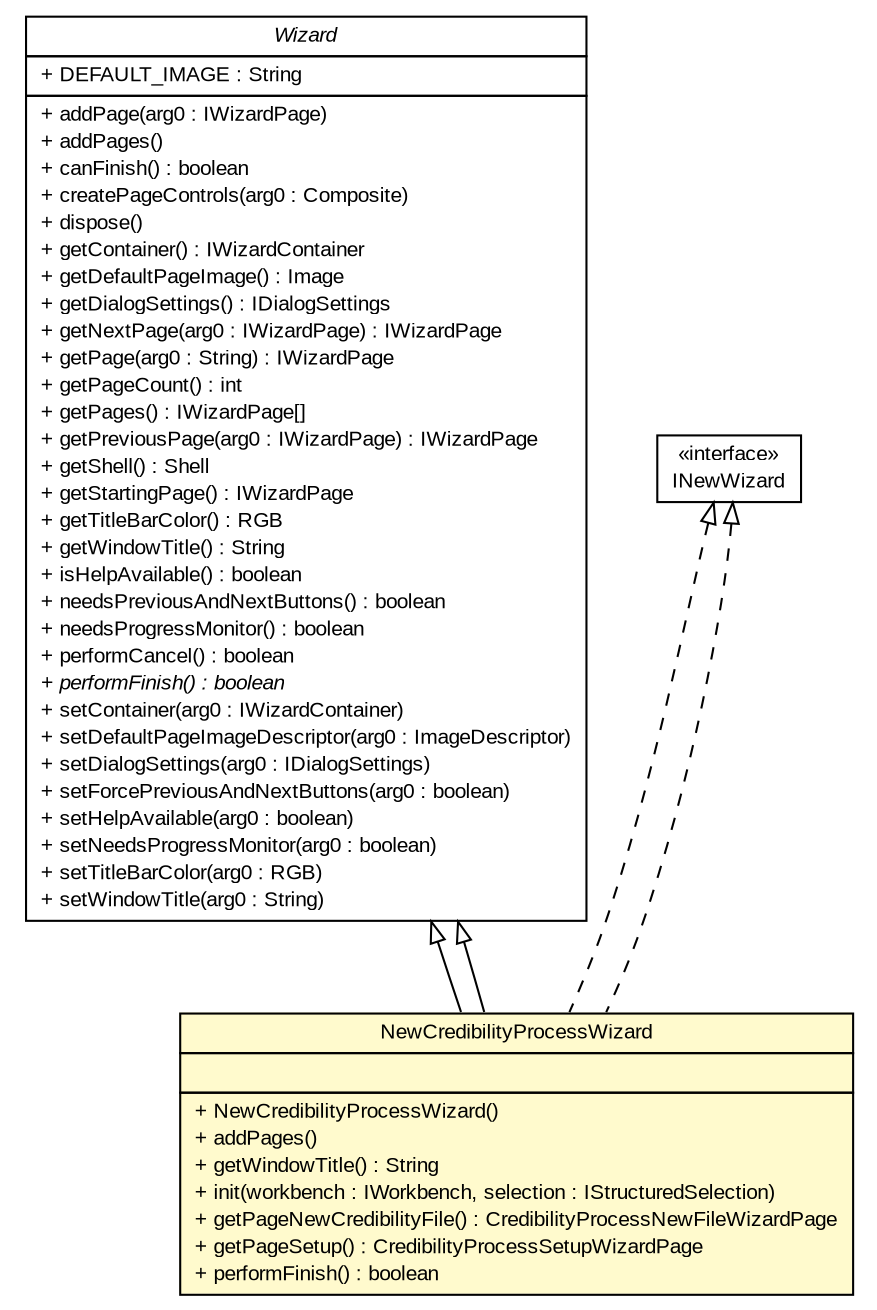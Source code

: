 #!/usr/local/bin/dot
#
# Class diagram 
# Generated by UMLGraph version R5_6-24-gf6e263 (http://www.umlgraph.org/)
#

digraph G {
	edge [fontname="arial",fontsize=10,labelfontname="arial",labelfontsize=10];
	node [fontname="arial",fontsize=10,shape=plaintext];
	nodesep=0.25;
	ranksep=0.5;
	// gov.sandia.cf.parts.wizards.NewCredibilityProcessWizard
	c243525 [label=<<table title="gov.sandia.cf.parts.wizards.NewCredibilityProcessWizard" border="0" cellborder="1" cellspacing="0" cellpadding="2" port="p" bgcolor="lemonChiffon" href="./NewCredibilityProcessWizard.html">
		<tr><td><table border="0" cellspacing="0" cellpadding="1">
<tr><td align="center" balign="center"> NewCredibilityProcessWizard </td></tr>
		</table></td></tr>
		<tr><td><table border="0" cellspacing="0" cellpadding="1">
<tr><td align="left" balign="left">  </td></tr>
		</table></td></tr>
		<tr><td><table border="0" cellspacing="0" cellpadding="1">
<tr><td align="left" balign="left"> + NewCredibilityProcessWizard() </td></tr>
<tr><td align="left" balign="left"> + addPages() </td></tr>
<tr><td align="left" balign="left"> + getWindowTitle() : String </td></tr>
<tr><td align="left" balign="left"> + init(workbench : IWorkbench, selection : IStructuredSelection) </td></tr>
<tr><td align="left" balign="left"> + getPageNewCredibilityFile() : CredibilityProcessNewFileWizardPage </td></tr>
<tr><td align="left" balign="left"> + getPageSetup() : CredibilityProcessSetupWizardPage </td></tr>
<tr><td align="left" balign="left"> + performFinish() : boolean </td></tr>
		</table></td></tr>
		</table>>, URL="./NewCredibilityProcessWizard.html", fontname="arial", fontcolor="black", fontsize=10.0];
	//gov.sandia.cf.parts.wizards.NewCredibilityProcessWizard extends org.eclipse.jface.wizard.Wizard
	c243551:p -> c243525:p [dir=back,arrowtail=empty];
	//gov.sandia.cf.parts.wizards.NewCredibilityProcessWizard implements org.eclipse.ui.INewWizard
	c243552:p -> c243525:p [dir=back,arrowtail=empty,style=dashed];
	//gov.sandia.cf.parts.wizards.NewCredibilityProcessWizard extends org.eclipse.jface.wizard.Wizard
	c243551:p -> c243525:p [dir=back,arrowtail=empty];
	//gov.sandia.cf.parts.wizards.NewCredibilityProcessWizard implements org.eclipse.ui.INewWizard
	c243552:p -> c243525:p [dir=back,arrowtail=empty,style=dashed];
	// org.eclipse.ui.INewWizard
	c243552 [label=<<table title="org.eclipse.ui.INewWizard" border="0" cellborder="1" cellspacing="0" cellpadding="2" port="p" href="http://java.sun.com/j2se/1.4.2/docs/api/org/eclipse/ui/INewWizard.html">
		<tr><td><table border="0" cellspacing="0" cellpadding="1">
<tr><td align="center" balign="center"> &#171;interface&#187; </td></tr>
<tr><td align="center" balign="center"> INewWizard </td></tr>
		</table></td></tr>
		</table>>, URL="http://java.sun.com/j2se/1.4.2/docs/api/org/eclipse/ui/INewWizard.html", fontname="arial", fontcolor="black", fontsize=10.0];
	// org.eclipse.jface.wizard.Wizard
	c243551 [label=<<table title="org.eclipse.jface.wizard.Wizard" border="0" cellborder="1" cellspacing="0" cellpadding="2" port="p" href="http://java.sun.com/j2se/1.4.2/docs/api/org/eclipse/jface/wizard/Wizard.html">
		<tr><td><table border="0" cellspacing="0" cellpadding="1">
<tr><td align="center" balign="center"><font face="arial italic"> Wizard </font></td></tr>
		</table></td></tr>
		<tr><td><table border="0" cellspacing="0" cellpadding="1">
<tr><td align="left" balign="left"> + DEFAULT_IMAGE : String </td></tr>
		</table></td></tr>
		<tr><td><table border="0" cellspacing="0" cellpadding="1">
<tr><td align="left" balign="left"> + addPage(arg0 : IWizardPage) </td></tr>
<tr><td align="left" balign="left"> + addPages() </td></tr>
<tr><td align="left" balign="left"> + canFinish() : boolean </td></tr>
<tr><td align="left" balign="left"> + createPageControls(arg0 : Composite) </td></tr>
<tr><td align="left" balign="left"> + dispose() </td></tr>
<tr><td align="left" balign="left"> + getContainer() : IWizardContainer </td></tr>
<tr><td align="left" balign="left"> + getDefaultPageImage() : Image </td></tr>
<tr><td align="left" balign="left"> + getDialogSettings() : IDialogSettings </td></tr>
<tr><td align="left" balign="left"> + getNextPage(arg0 : IWizardPage) : IWizardPage </td></tr>
<tr><td align="left" balign="left"> + getPage(arg0 : String) : IWizardPage </td></tr>
<tr><td align="left" balign="left"> + getPageCount() : int </td></tr>
<tr><td align="left" balign="left"> + getPages() : IWizardPage[] </td></tr>
<tr><td align="left" balign="left"> + getPreviousPage(arg0 : IWizardPage) : IWizardPage </td></tr>
<tr><td align="left" balign="left"> + getShell() : Shell </td></tr>
<tr><td align="left" balign="left"> + getStartingPage() : IWizardPage </td></tr>
<tr><td align="left" balign="left"> + getTitleBarColor() : RGB </td></tr>
<tr><td align="left" balign="left"> + getWindowTitle() : String </td></tr>
<tr><td align="left" balign="left"> + isHelpAvailable() : boolean </td></tr>
<tr><td align="left" balign="left"> + needsPreviousAndNextButtons() : boolean </td></tr>
<tr><td align="left" balign="left"> + needsProgressMonitor() : boolean </td></tr>
<tr><td align="left" balign="left"> + performCancel() : boolean </td></tr>
<tr><td align="left" balign="left"><font face="arial italic" point-size="10.0"> + performFinish() : boolean </font></td></tr>
<tr><td align="left" balign="left"> + setContainer(arg0 : IWizardContainer) </td></tr>
<tr><td align="left" balign="left"> + setDefaultPageImageDescriptor(arg0 : ImageDescriptor) </td></tr>
<tr><td align="left" balign="left"> + setDialogSettings(arg0 : IDialogSettings) </td></tr>
<tr><td align="left" balign="left"> + setForcePreviousAndNextButtons(arg0 : boolean) </td></tr>
<tr><td align="left" balign="left"> + setHelpAvailable(arg0 : boolean) </td></tr>
<tr><td align="left" balign="left"> + setNeedsProgressMonitor(arg0 : boolean) </td></tr>
<tr><td align="left" balign="left"> + setTitleBarColor(arg0 : RGB) </td></tr>
<tr><td align="left" balign="left"> + setWindowTitle(arg0 : String) </td></tr>
		</table></td></tr>
		</table>>, URL="http://java.sun.com/j2se/1.4.2/docs/api/org/eclipse/jface/wizard/Wizard.html", fontname="arial", fontcolor="black", fontsize=10.0];
}

